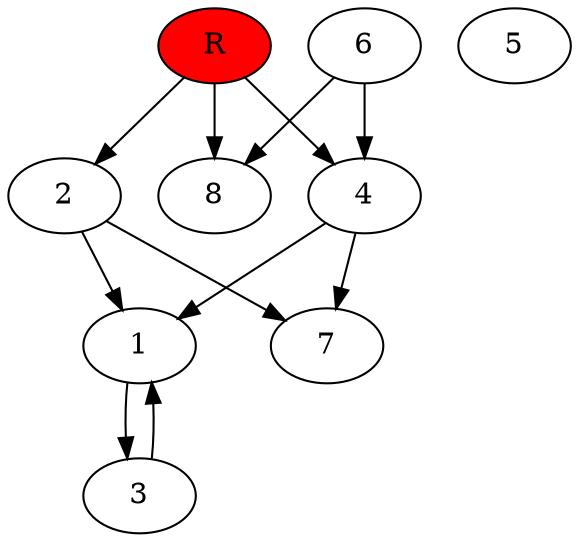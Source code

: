 digraph prb4720 {
	1
	2
	3
	4
	5
	6
	7
	8
	R [fillcolor="#ff0000" style=filled]
	1 -> 3
	2 -> 1
	2 -> 7
	3 -> 1
	4 -> 1
	4 -> 7
	6 -> 4
	6 -> 8
	R -> 2
	R -> 4
	R -> 8
}
